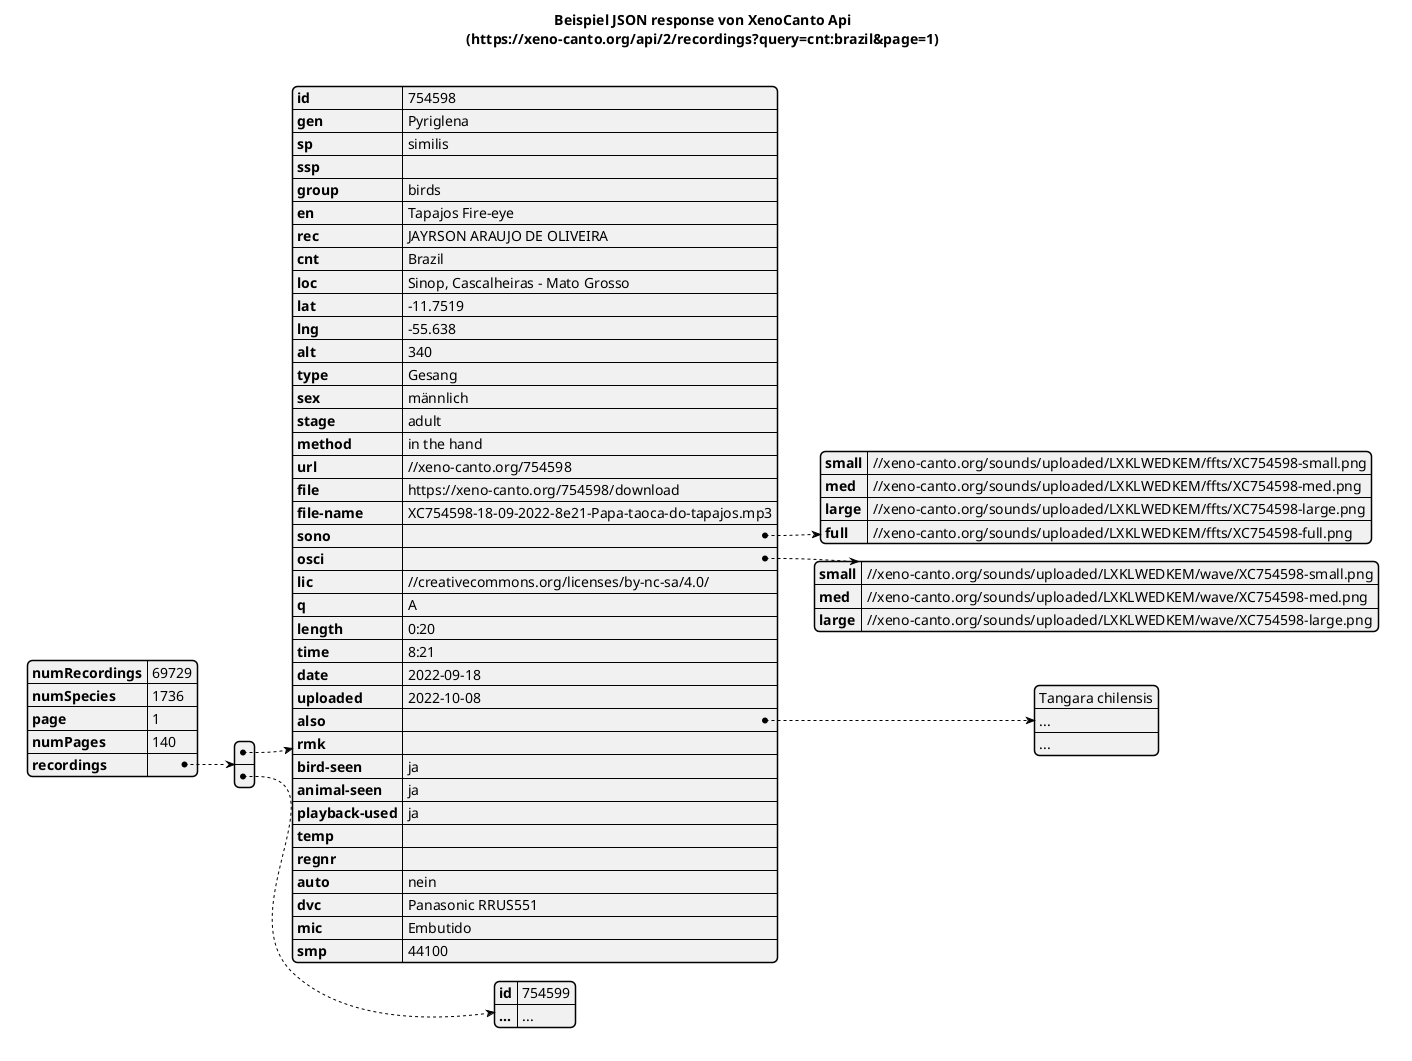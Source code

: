 @startuml
Title Beispiel JSON response von XenoCanto Api\n(https://xeno-canto.org/api/2/recordings?query=cnt:brazil&page=1)


'skinparam wrapWidth 800

label B [
{{json
{
  "numRecordings": "69729",
  "numSpecies": "1736",
  "page": 1,
  "numPages": 140,
  "recordings": [
    {
      "id": "754598",
      "gen": "Pyriglena",
      "sp": "similis",
      "ssp": "",
      "group": "birds",
      "en": "Tapajos Fire-eye",
      "rec": "JAYRSON ARAUJO DE OLIVEIRA",
      "cnt": "Brazil",
      "loc": "Sinop, Cascalheiras - Mato Grosso",
      "lat": "-11.7519",
      "lng": "-55.638",
      "alt": "340",
      "type": "Gesang",
      "sex": "männlich",
      "stage": "adult",
      "method": "in the hand",
      "url": "//xeno-canto.org/754598",
      "file": "https://xeno-canto.org/754598/download",
      "file-name": "XC754598-18-09-2022-8e21-Papa-taoca-do-tapajos.mp3",
      "sono": {
        "small": "//xeno-canto.org/sounds/uploaded/LXKLWEDKEM/ffts/XC754598-small.png",
        "med": "//xeno-canto.org/sounds/uploaded/LXKLWEDKEM/ffts/XC754598-med.png",
        "large": "//xeno-canto.org/sounds/uploaded/LXKLWEDKEM/ffts/XC754598-large.png",
        "full": "//xeno-canto.org/sounds/uploaded/LXKLWEDKEM/ffts/XC754598-full.png"
      },
      "osci": {
        "small": "//xeno-canto.org/sounds/uploaded/LXKLWEDKEM/wave/XC754598-small.png",
        "med": "//xeno-canto.org/sounds/uploaded/LXKLWEDKEM/wave/XC754598-med.png",
        "large": "//xeno-canto.org/sounds/uploaded/LXKLWEDKEM/wave/XC754598-large.png"
      },
      "lic": "//creativecommons.org/licenses/by-nc-sa/4.0/",
      "q": "A",
      "length": "0:20",
      "time": "8:21",
      "date": "2022-09-18",
      "uploaded": "2022-10-08",
      "also": ["Tangara chilensis", "...", "..."],
      "rmk": "",
      "bird-seen": "ja",
      "animal-seen": "ja",
      "playback-used": "ja",
      "temp": "",
      "regnr": "",
      "auto": "nein",
      "dvc": "Panasonic RRUS551",
      "mic": "Embutido",
      "smp": "44100"
    },
    {
      "id": "754599",
      "...": "..."
      }
  ]
}
}}
]
@enduml